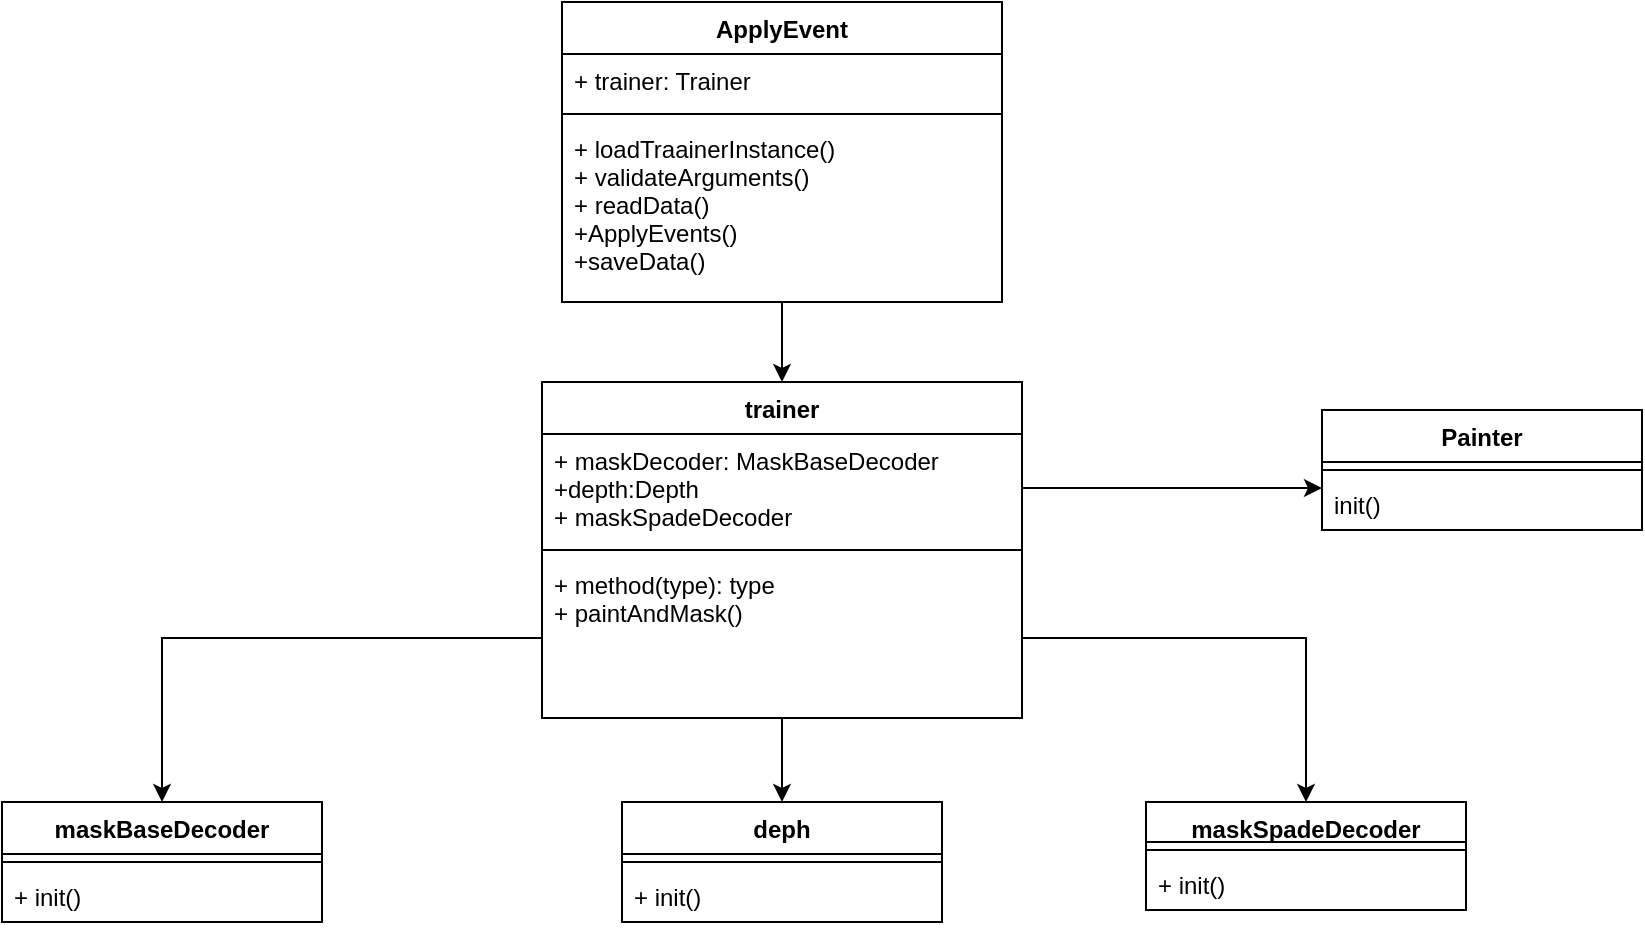 <mxfile version="20.6.0" type="github">
  <diagram id="q_VN3iTl_Mlv42kmaIzE" name="Página-1">
    <mxGraphModel dx="868" dy="390" grid="1" gridSize="10" guides="1" tooltips="1" connect="1" arrows="1" fold="1" page="1" pageScale="1" pageWidth="827" pageHeight="1169" math="0" shadow="0">
      <root>
        <mxCell id="0" />
        <mxCell id="1" parent="0" />
        <mxCell id="Uw-PuVtvZgdhiP12mq5c-33" style="edgeStyle=orthogonalEdgeStyle;rounded=0;orthogonalLoop=1;jettySize=auto;html=1;entryX=0.5;entryY=0;entryDx=0;entryDy=0;exitX=0;exitY=0.5;exitDx=0;exitDy=0;" edge="1" parent="1" source="Uw-PuVtvZgdhiP12mq5c-4" target="Uw-PuVtvZgdhiP12mq5c-24">
          <mxGeometry relative="1" as="geometry" />
        </mxCell>
        <mxCell id="Uw-PuVtvZgdhiP12mq5c-34" style="edgeStyle=orthogonalEdgeStyle;rounded=0;orthogonalLoop=1;jettySize=auto;html=1;entryX=0.5;entryY=0;entryDx=0;entryDy=0;" edge="1" parent="1" source="Uw-PuVtvZgdhiP12mq5c-1" target="Uw-PuVtvZgdhiP12mq5c-29">
          <mxGeometry relative="1" as="geometry" />
        </mxCell>
        <mxCell id="Uw-PuVtvZgdhiP12mq5c-1" value="trainer" style="swimlane;fontStyle=1;align=center;verticalAlign=top;childLayout=stackLayout;horizontal=1;startSize=26;horizontalStack=0;resizeParent=1;resizeParentMax=0;resizeLast=0;collapsible=1;marginBottom=0;" vertex="1" parent="1">
          <mxGeometry x="290" y="630" width="240" height="168" as="geometry" />
        </mxCell>
        <mxCell id="Uw-PuVtvZgdhiP12mq5c-2" value="+ maskDecoder: MaskBaseDecoder&#xa;+depth:Depth&#xa;+ maskSpadeDecoder" style="text;strokeColor=none;fillColor=none;align=left;verticalAlign=top;spacingLeft=4;spacingRight=4;overflow=hidden;rotatable=0;points=[[0,0.5],[1,0.5]];portConstraint=eastwest;" vertex="1" parent="Uw-PuVtvZgdhiP12mq5c-1">
          <mxGeometry y="26" width="240" height="54" as="geometry" />
        </mxCell>
        <mxCell id="Uw-PuVtvZgdhiP12mq5c-3" value="" style="line;strokeWidth=1;fillColor=none;align=left;verticalAlign=middle;spacingTop=-1;spacingLeft=3;spacingRight=3;rotatable=0;labelPosition=right;points=[];portConstraint=eastwest;strokeColor=inherit;" vertex="1" parent="Uw-PuVtvZgdhiP12mq5c-1">
          <mxGeometry y="80" width="240" height="8" as="geometry" />
        </mxCell>
        <mxCell id="Uw-PuVtvZgdhiP12mq5c-4" value="+ method(type): type&#xa;+ paintAndMask()" style="text;strokeColor=none;fillColor=none;align=left;verticalAlign=top;spacingLeft=4;spacingRight=4;overflow=hidden;rotatable=0;points=[[0,0.5],[1,0.5]];portConstraint=eastwest;" vertex="1" parent="Uw-PuVtvZgdhiP12mq5c-1">
          <mxGeometry y="88" width="240" height="80" as="geometry" />
        </mxCell>
        <mxCell id="Uw-PuVtvZgdhiP12mq5c-5" value="Painter" style="swimlane;fontStyle=1;align=center;verticalAlign=top;childLayout=stackLayout;horizontal=1;startSize=26;horizontalStack=0;resizeParent=1;resizeParentMax=0;resizeLast=0;collapsible=1;marginBottom=0;" vertex="1" parent="1">
          <mxGeometry x="680" y="644" width="160" height="60" as="geometry" />
        </mxCell>
        <mxCell id="Uw-PuVtvZgdhiP12mq5c-7" value="" style="line;strokeWidth=1;fillColor=none;align=left;verticalAlign=middle;spacingTop=-1;spacingLeft=3;spacingRight=3;rotatable=0;labelPosition=right;points=[];portConstraint=eastwest;strokeColor=inherit;" vertex="1" parent="Uw-PuVtvZgdhiP12mq5c-5">
          <mxGeometry y="26" width="160" height="8" as="geometry" />
        </mxCell>
        <mxCell id="Uw-PuVtvZgdhiP12mq5c-8" value="init()" style="text;strokeColor=none;fillColor=none;align=left;verticalAlign=top;spacingLeft=4;spacingRight=4;overflow=hidden;rotatable=0;points=[[0,0.5],[1,0.5]];portConstraint=eastwest;" vertex="1" parent="Uw-PuVtvZgdhiP12mq5c-5">
          <mxGeometry y="34" width="160" height="26" as="geometry" />
        </mxCell>
        <mxCell id="Uw-PuVtvZgdhiP12mq5c-10" value="maskSpadeDecoder" style="swimlane;fontStyle=1;align=center;verticalAlign=top;childLayout=stackLayout;horizontal=1;startSize=20;horizontalStack=0;resizeParent=1;resizeParentMax=0;resizeLast=0;collapsible=1;marginBottom=0;" vertex="1" parent="1">
          <mxGeometry x="592" y="840" width="160" height="54" as="geometry" />
        </mxCell>
        <mxCell id="Uw-PuVtvZgdhiP12mq5c-12" value="" style="line;strokeWidth=1;fillColor=none;align=left;verticalAlign=middle;spacingTop=-1;spacingLeft=3;spacingRight=3;rotatable=0;labelPosition=right;points=[];portConstraint=eastwest;strokeColor=inherit;" vertex="1" parent="Uw-PuVtvZgdhiP12mq5c-10">
          <mxGeometry y="20" width="160" height="8" as="geometry" />
        </mxCell>
        <mxCell id="Uw-PuVtvZgdhiP12mq5c-13" value="+ init()" style="text;strokeColor=none;fillColor=none;align=left;verticalAlign=top;spacingLeft=4;spacingRight=4;overflow=hidden;rotatable=0;points=[[0,0.5],[1,0.5]];portConstraint=eastwest;" vertex="1" parent="Uw-PuVtvZgdhiP12mq5c-10">
          <mxGeometry y="28" width="160" height="26" as="geometry" />
        </mxCell>
        <mxCell id="Uw-PuVtvZgdhiP12mq5c-32" style="edgeStyle=orthogonalEdgeStyle;rounded=0;orthogonalLoop=1;jettySize=auto;html=1;entryX=0.5;entryY=0;entryDx=0;entryDy=0;" edge="1" parent="1" source="Uw-PuVtvZgdhiP12mq5c-19" target="Uw-PuVtvZgdhiP12mq5c-1">
          <mxGeometry relative="1" as="geometry" />
        </mxCell>
        <mxCell id="Uw-PuVtvZgdhiP12mq5c-19" value="ApplyEvent" style="swimlane;fontStyle=1;align=center;verticalAlign=top;childLayout=stackLayout;horizontal=1;startSize=26;horizontalStack=0;resizeParent=1;resizeParentMax=0;resizeLast=0;collapsible=1;marginBottom=0;" vertex="1" parent="1">
          <mxGeometry x="300" y="440" width="220" height="150" as="geometry" />
        </mxCell>
        <mxCell id="Uw-PuVtvZgdhiP12mq5c-20" value="+ trainer: Trainer" style="text;strokeColor=none;fillColor=none;align=left;verticalAlign=top;spacingLeft=4;spacingRight=4;overflow=hidden;rotatable=0;points=[[0,0.5],[1,0.5]];portConstraint=eastwest;" vertex="1" parent="Uw-PuVtvZgdhiP12mq5c-19">
          <mxGeometry y="26" width="220" height="26" as="geometry" />
        </mxCell>
        <mxCell id="Uw-PuVtvZgdhiP12mq5c-21" value="" style="line;strokeWidth=1;fillColor=none;align=left;verticalAlign=middle;spacingTop=-1;spacingLeft=3;spacingRight=3;rotatable=0;labelPosition=right;points=[];portConstraint=eastwest;strokeColor=inherit;" vertex="1" parent="Uw-PuVtvZgdhiP12mq5c-19">
          <mxGeometry y="52" width="220" height="8" as="geometry" />
        </mxCell>
        <mxCell id="Uw-PuVtvZgdhiP12mq5c-22" value="+ loadTraainerInstance()&#xa;+ validateArguments()&#xa;+ readData()&#xa;+ApplyEvents()&#xa;+saveData()" style="text;strokeColor=none;fillColor=none;align=left;verticalAlign=top;spacingLeft=4;spacingRight=4;overflow=hidden;rotatable=0;points=[[0,0.5],[1,0.5]];portConstraint=eastwest;" vertex="1" parent="Uw-PuVtvZgdhiP12mq5c-19">
          <mxGeometry y="60" width="220" height="90" as="geometry" />
        </mxCell>
        <mxCell id="Uw-PuVtvZgdhiP12mq5c-24" value="maskBaseDecoder" style="swimlane;fontStyle=1;align=center;verticalAlign=top;childLayout=stackLayout;horizontal=1;startSize=26;horizontalStack=0;resizeParent=1;resizeParentMax=0;resizeLast=0;collapsible=1;marginBottom=0;" vertex="1" parent="1">
          <mxGeometry x="20" y="840" width="160" height="60" as="geometry" />
        </mxCell>
        <mxCell id="Uw-PuVtvZgdhiP12mq5c-26" value="" style="line;strokeWidth=1;fillColor=none;align=left;verticalAlign=middle;spacingTop=-1;spacingLeft=3;spacingRight=3;rotatable=0;labelPosition=right;points=[];portConstraint=eastwest;strokeColor=inherit;" vertex="1" parent="Uw-PuVtvZgdhiP12mq5c-24">
          <mxGeometry y="26" width="160" height="8" as="geometry" />
        </mxCell>
        <mxCell id="Uw-PuVtvZgdhiP12mq5c-27" value="+ init()" style="text;strokeColor=none;fillColor=none;align=left;verticalAlign=top;spacingLeft=4;spacingRight=4;overflow=hidden;rotatable=0;points=[[0,0.5],[1,0.5]];portConstraint=eastwest;" vertex="1" parent="Uw-PuVtvZgdhiP12mq5c-24">
          <mxGeometry y="34" width="160" height="26" as="geometry" />
        </mxCell>
        <mxCell id="Uw-PuVtvZgdhiP12mq5c-29" value="deph" style="swimlane;fontStyle=1;align=center;verticalAlign=top;childLayout=stackLayout;horizontal=1;startSize=26;horizontalStack=0;resizeParent=1;resizeParentMax=0;resizeLast=0;collapsible=1;marginBottom=0;" vertex="1" parent="1">
          <mxGeometry x="330" y="840" width="160" height="60" as="geometry" />
        </mxCell>
        <mxCell id="Uw-PuVtvZgdhiP12mq5c-30" value="" style="line;strokeWidth=1;fillColor=none;align=left;verticalAlign=middle;spacingTop=-1;spacingLeft=3;spacingRight=3;rotatable=0;labelPosition=right;points=[];portConstraint=eastwest;strokeColor=inherit;" vertex="1" parent="Uw-PuVtvZgdhiP12mq5c-29">
          <mxGeometry y="26" width="160" height="8" as="geometry" />
        </mxCell>
        <mxCell id="Uw-PuVtvZgdhiP12mq5c-31" value="+ init()" style="text;strokeColor=none;fillColor=none;align=left;verticalAlign=top;spacingLeft=4;spacingRight=4;overflow=hidden;rotatable=0;points=[[0,0.5],[1,0.5]];portConstraint=eastwest;" vertex="1" parent="Uw-PuVtvZgdhiP12mq5c-29">
          <mxGeometry y="34" width="160" height="26" as="geometry" />
        </mxCell>
        <mxCell id="Uw-PuVtvZgdhiP12mq5c-35" style="edgeStyle=orthogonalEdgeStyle;rounded=0;orthogonalLoop=1;jettySize=auto;html=1;" edge="1" parent="1" source="Uw-PuVtvZgdhiP12mq5c-4" target="Uw-PuVtvZgdhiP12mq5c-10">
          <mxGeometry relative="1" as="geometry" />
        </mxCell>
        <mxCell id="Uw-PuVtvZgdhiP12mq5c-36" style="edgeStyle=orthogonalEdgeStyle;rounded=0;orthogonalLoop=1;jettySize=auto;html=1;entryX=0;entryY=0.5;entryDx=0;entryDy=0;" edge="1" parent="1" source="Uw-PuVtvZgdhiP12mq5c-2">
          <mxGeometry relative="1" as="geometry">
            <mxPoint x="680" y="683" as="targetPoint" />
          </mxGeometry>
        </mxCell>
      </root>
    </mxGraphModel>
  </diagram>
</mxfile>
